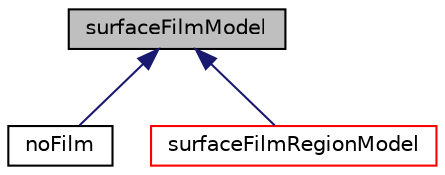 digraph "surfaceFilmModel"
{
  bgcolor="transparent";
  edge [fontname="Helvetica",fontsize="10",labelfontname="Helvetica",labelfontsize="10"];
  node [fontname="Helvetica",fontsize="10",shape=record];
  Node1 [label="surfaceFilmModel",height=0.2,width=0.4,color="black", fillcolor="grey75", style="filled" fontcolor="black"];
  Node1 -> Node2 [dir="back",color="midnightblue",fontsize="10",style="solid",fontname="Helvetica"];
  Node2 [label="noFilm",height=0.2,width=0.4,color="black",URL="$classFoam_1_1regionModels_1_1surfaceFilmModels_1_1noFilm.html",tooltip="Dummy surfaceFilmModel to allow solvers supporting film simulations to be run without a film region..."];
  Node1 -> Node3 [dir="back",color="midnightblue",fontsize="10",style="solid",fontname="Helvetica"];
  Node3 [label="surfaceFilmRegionModel",height=0.2,width=0.4,color="red",URL="$classFoam_1_1regionModels_1_1surfaceFilmModels_1_1surfaceFilmRegionModel.html",tooltip="Base class for surface film models. "];
}
